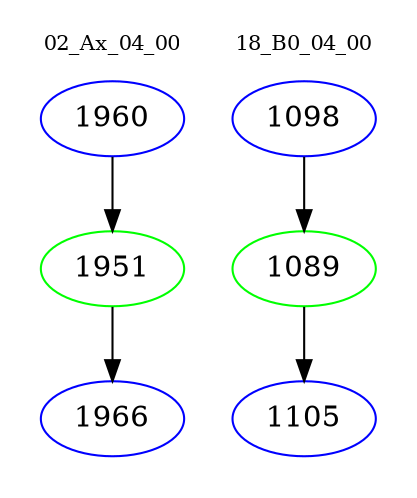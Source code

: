 digraph{
subgraph cluster_0 {
color = white
label = "02_Ax_04_00";
fontsize=10;
T0_1960 [label="1960", color="blue"]
T0_1960 -> T0_1951 [color="black"]
T0_1951 [label="1951", color="green"]
T0_1951 -> T0_1966 [color="black"]
T0_1966 [label="1966", color="blue"]
}
subgraph cluster_1 {
color = white
label = "18_B0_04_00";
fontsize=10;
T1_1098 [label="1098", color="blue"]
T1_1098 -> T1_1089 [color="black"]
T1_1089 [label="1089", color="green"]
T1_1089 -> T1_1105 [color="black"]
T1_1105 [label="1105", color="blue"]
}
}
